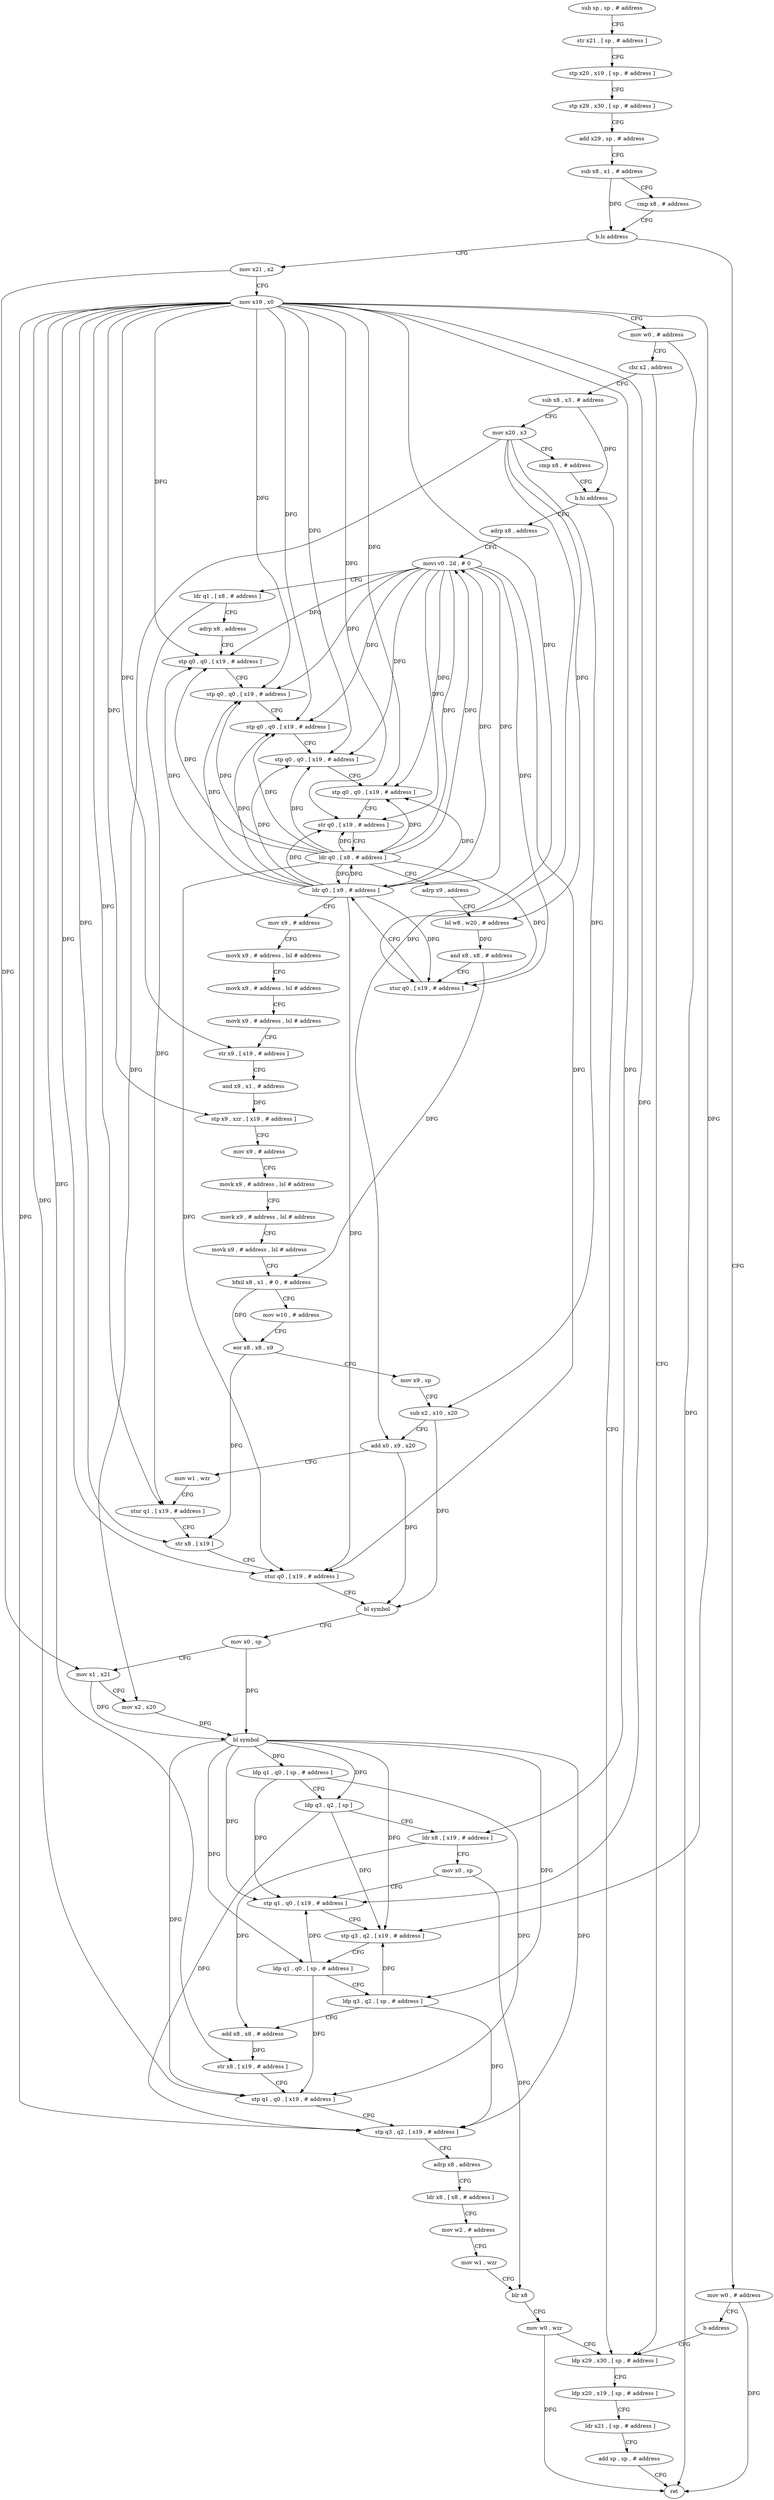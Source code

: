digraph "func" {
"4209084" [label = "sub sp , sp , # address" ]
"4209088" [label = "str x21 , [ sp , # address ]" ]
"4209092" [label = "stp x20 , x19 , [ sp , # address ]" ]
"4209096" [label = "stp x29 , x30 , [ sp , # address ]" ]
"4209100" [label = "add x29 , sp , # address" ]
"4209104" [label = "sub x8 , x1 , # address" ]
"4209108" [label = "cmp x8 , # address" ]
"4209112" [label = "b.ls address" ]
"4209124" [label = "mov x21 , x2" ]
"4209116" [label = "mov w0 , # address" ]
"4209128" [label = "mov x19 , x0" ]
"4209132" [label = "mov w0 , # address" ]
"4209136" [label = "cbz x2 , address" ]
"4209396" [label = "ldp x29 , x30 , [ sp , # address ]" ]
"4209140" [label = "sub x8 , x3 , # address" ]
"4209120" [label = "b address" ]
"4209400" [label = "ldp x20 , x19 , [ sp , # address ]" ]
"4209404" [label = "ldr x21 , [ sp , # address ]" ]
"4209408" [label = "add sp , sp , # address" ]
"4209412" [label = "ret" ]
"4209144" [label = "mov x20 , x3" ]
"4209148" [label = "cmp x8 , # address" ]
"4209152" [label = "b.hi address" ]
"4209156" [label = "adrp x8 , address" ]
"4209160" [label = "movi v0 . 2d , # 0" ]
"4209164" [label = "ldr q1 , [ x8 , # address ]" ]
"4209168" [label = "adrp x8 , address" ]
"4209172" [label = "stp q0 , q0 , [ x19 , # address ]" ]
"4209176" [label = "stp q0 , q0 , [ x19 , # address ]" ]
"4209180" [label = "stp q0 , q0 , [ x19 , # address ]" ]
"4209184" [label = "stp q0 , q0 , [ x19 , # address ]" ]
"4209188" [label = "stp q0 , q0 , [ x19 , # address ]" ]
"4209192" [label = "str q0 , [ x19 , # address ]" ]
"4209196" [label = "ldr q0 , [ x8 , # address ]" ]
"4209200" [label = "adrp x9 , address" ]
"4209204" [label = "lsl w8 , w20 , # address" ]
"4209208" [label = "and x8 , x8 , # address" ]
"4209212" [label = "stur q0 , [ x19 , # address ]" ]
"4209216" [label = "ldr q0 , [ x9 , # address ]" ]
"4209220" [label = "mov x9 , # address" ]
"4209224" [label = "movk x9 , # address , lsl # address" ]
"4209228" [label = "movk x9 , # address , lsl # address" ]
"4209232" [label = "movk x9 , # address , lsl # address" ]
"4209236" [label = "str x9 , [ x19 , # address ]" ]
"4209240" [label = "and x9 , x1 , # address" ]
"4209244" [label = "stp x9 , xzr , [ x19 , # address ]" ]
"4209248" [label = "mov x9 , # address" ]
"4209252" [label = "movk x9 , # address , lsl # address" ]
"4209256" [label = "movk x9 , # address , lsl # address" ]
"4209260" [label = "movk x9 , # address , lsl # address" ]
"4209264" [label = "bfxil x8 , x1 , # 0 , # address" ]
"4209268" [label = "mov w10 , # address" ]
"4209272" [label = "eor x8 , x8 , x9" ]
"4209276" [label = "mov x9 , sp" ]
"4209280" [label = "sub x2 , x10 , x20" ]
"4209284" [label = "add x0 , x9 , x20" ]
"4209288" [label = "mov w1 , wzr" ]
"4209292" [label = "stur q1 , [ x19 , # address ]" ]
"4209296" [label = "str x8 , [ x19 ]" ]
"4209300" [label = "stur q0 , [ x19 , # address ]" ]
"4209304" [label = "bl symbol" ]
"4209308" [label = "mov x0 , sp" ]
"4209312" [label = "mov x1 , x21" ]
"4209316" [label = "mov x2 , x20" ]
"4209320" [label = "bl symbol" ]
"4209324" [label = "ldp q1 , q0 , [ sp , # address ]" ]
"4209328" [label = "ldp q3 , q2 , [ sp ]" ]
"4209332" [label = "ldr x8 , [ x19 , # address ]" ]
"4209336" [label = "mov x0 , sp" ]
"4209340" [label = "stp q1 , q0 , [ x19 , # address ]" ]
"4209344" [label = "stp q3 , q2 , [ x19 , # address ]" ]
"4209348" [label = "ldp q1 , q0 , [ sp , # address ]" ]
"4209352" [label = "ldp q3 , q2 , [ sp , # address ]" ]
"4209356" [label = "add x8 , x8 , # address" ]
"4209360" [label = "str x8 , [ x19 , # address ]" ]
"4209364" [label = "stp q1 , q0 , [ x19 , # address ]" ]
"4209368" [label = "stp q3 , q2 , [ x19 , # address ]" ]
"4209372" [label = "adrp x8 , address" ]
"4209376" [label = "ldr x8 , [ x8 , # address ]" ]
"4209380" [label = "mov w2 , # address" ]
"4209384" [label = "mov w1 , wzr" ]
"4209388" [label = "blr x8" ]
"4209392" [label = "mov w0 , wzr" ]
"4209084" -> "4209088" [ label = "CFG" ]
"4209088" -> "4209092" [ label = "CFG" ]
"4209092" -> "4209096" [ label = "CFG" ]
"4209096" -> "4209100" [ label = "CFG" ]
"4209100" -> "4209104" [ label = "CFG" ]
"4209104" -> "4209108" [ label = "CFG" ]
"4209104" -> "4209112" [ label = "DFG" ]
"4209108" -> "4209112" [ label = "CFG" ]
"4209112" -> "4209124" [ label = "CFG" ]
"4209112" -> "4209116" [ label = "CFG" ]
"4209124" -> "4209128" [ label = "CFG" ]
"4209124" -> "4209312" [ label = "DFG" ]
"4209116" -> "4209120" [ label = "CFG" ]
"4209116" -> "4209412" [ label = "DFG" ]
"4209128" -> "4209132" [ label = "CFG" ]
"4209128" -> "4209172" [ label = "DFG" ]
"4209128" -> "4209176" [ label = "DFG" ]
"4209128" -> "4209180" [ label = "DFG" ]
"4209128" -> "4209184" [ label = "DFG" ]
"4209128" -> "4209188" [ label = "DFG" ]
"4209128" -> "4209192" [ label = "DFG" ]
"4209128" -> "4209212" [ label = "DFG" ]
"4209128" -> "4209236" [ label = "DFG" ]
"4209128" -> "4209244" [ label = "DFG" ]
"4209128" -> "4209292" [ label = "DFG" ]
"4209128" -> "4209296" [ label = "DFG" ]
"4209128" -> "4209300" [ label = "DFG" ]
"4209128" -> "4209332" [ label = "DFG" ]
"4209128" -> "4209340" [ label = "DFG" ]
"4209128" -> "4209344" [ label = "DFG" ]
"4209128" -> "4209360" [ label = "DFG" ]
"4209128" -> "4209364" [ label = "DFG" ]
"4209128" -> "4209368" [ label = "DFG" ]
"4209132" -> "4209136" [ label = "CFG" ]
"4209132" -> "4209412" [ label = "DFG" ]
"4209136" -> "4209396" [ label = "CFG" ]
"4209136" -> "4209140" [ label = "CFG" ]
"4209396" -> "4209400" [ label = "CFG" ]
"4209140" -> "4209144" [ label = "CFG" ]
"4209140" -> "4209152" [ label = "DFG" ]
"4209120" -> "4209396" [ label = "CFG" ]
"4209400" -> "4209404" [ label = "CFG" ]
"4209404" -> "4209408" [ label = "CFG" ]
"4209408" -> "4209412" [ label = "CFG" ]
"4209144" -> "4209148" [ label = "CFG" ]
"4209144" -> "4209204" [ label = "DFG" ]
"4209144" -> "4209280" [ label = "DFG" ]
"4209144" -> "4209284" [ label = "DFG" ]
"4209144" -> "4209316" [ label = "DFG" ]
"4209148" -> "4209152" [ label = "CFG" ]
"4209152" -> "4209396" [ label = "CFG" ]
"4209152" -> "4209156" [ label = "CFG" ]
"4209156" -> "4209160" [ label = "CFG" ]
"4209160" -> "4209164" [ label = "CFG" ]
"4209160" -> "4209172" [ label = "DFG" ]
"4209160" -> "4209176" [ label = "DFG" ]
"4209160" -> "4209180" [ label = "DFG" ]
"4209160" -> "4209184" [ label = "DFG" ]
"4209160" -> "4209188" [ label = "DFG" ]
"4209160" -> "4209192" [ label = "DFG" ]
"4209160" -> "4209196" [ label = "DFG" ]
"4209160" -> "4209212" [ label = "DFG" ]
"4209160" -> "4209216" [ label = "DFG" ]
"4209160" -> "4209300" [ label = "DFG" ]
"4209164" -> "4209168" [ label = "CFG" ]
"4209164" -> "4209292" [ label = "DFG" ]
"4209168" -> "4209172" [ label = "CFG" ]
"4209172" -> "4209176" [ label = "CFG" ]
"4209176" -> "4209180" [ label = "CFG" ]
"4209180" -> "4209184" [ label = "CFG" ]
"4209184" -> "4209188" [ label = "CFG" ]
"4209188" -> "4209192" [ label = "CFG" ]
"4209192" -> "4209196" [ label = "CFG" ]
"4209196" -> "4209200" [ label = "CFG" ]
"4209196" -> "4209160" [ label = "DFG" ]
"4209196" -> "4209172" [ label = "DFG" ]
"4209196" -> "4209176" [ label = "DFG" ]
"4209196" -> "4209180" [ label = "DFG" ]
"4209196" -> "4209184" [ label = "DFG" ]
"4209196" -> "4209188" [ label = "DFG" ]
"4209196" -> "4209192" [ label = "DFG" ]
"4209196" -> "4209212" [ label = "DFG" ]
"4209196" -> "4209216" [ label = "DFG" ]
"4209196" -> "4209300" [ label = "DFG" ]
"4209200" -> "4209204" [ label = "CFG" ]
"4209204" -> "4209208" [ label = "DFG" ]
"4209208" -> "4209212" [ label = "CFG" ]
"4209208" -> "4209264" [ label = "DFG" ]
"4209212" -> "4209216" [ label = "CFG" ]
"4209216" -> "4209220" [ label = "CFG" ]
"4209216" -> "4209160" [ label = "DFG" ]
"4209216" -> "4209172" [ label = "DFG" ]
"4209216" -> "4209176" [ label = "DFG" ]
"4209216" -> "4209180" [ label = "DFG" ]
"4209216" -> "4209184" [ label = "DFG" ]
"4209216" -> "4209188" [ label = "DFG" ]
"4209216" -> "4209192" [ label = "DFG" ]
"4209216" -> "4209196" [ label = "DFG" ]
"4209216" -> "4209212" [ label = "DFG" ]
"4209216" -> "4209300" [ label = "DFG" ]
"4209220" -> "4209224" [ label = "CFG" ]
"4209224" -> "4209228" [ label = "CFG" ]
"4209228" -> "4209232" [ label = "CFG" ]
"4209232" -> "4209236" [ label = "CFG" ]
"4209236" -> "4209240" [ label = "CFG" ]
"4209240" -> "4209244" [ label = "DFG" ]
"4209244" -> "4209248" [ label = "CFG" ]
"4209248" -> "4209252" [ label = "CFG" ]
"4209252" -> "4209256" [ label = "CFG" ]
"4209256" -> "4209260" [ label = "CFG" ]
"4209260" -> "4209264" [ label = "CFG" ]
"4209264" -> "4209268" [ label = "CFG" ]
"4209264" -> "4209272" [ label = "DFG" ]
"4209268" -> "4209272" [ label = "CFG" ]
"4209272" -> "4209276" [ label = "CFG" ]
"4209272" -> "4209296" [ label = "DFG" ]
"4209276" -> "4209280" [ label = "CFG" ]
"4209280" -> "4209284" [ label = "CFG" ]
"4209280" -> "4209304" [ label = "DFG" ]
"4209284" -> "4209288" [ label = "CFG" ]
"4209284" -> "4209304" [ label = "DFG" ]
"4209288" -> "4209292" [ label = "CFG" ]
"4209292" -> "4209296" [ label = "CFG" ]
"4209296" -> "4209300" [ label = "CFG" ]
"4209300" -> "4209304" [ label = "CFG" ]
"4209304" -> "4209308" [ label = "CFG" ]
"4209308" -> "4209312" [ label = "CFG" ]
"4209308" -> "4209320" [ label = "DFG" ]
"4209312" -> "4209316" [ label = "CFG" ]
"4209312" -> "4209320" [ label = "DFG" ]
"4209316" -> "4209320" [ label = "DFG" ]
"4209320" -> "4209324" [ label = "DFG" ]
"4209320" -> "4209340" [ label = "DFG" ]
"4209320" -> "4209348" [ label = "DFG" ]
"4209320" -> "4209364" [ label = "DFG" ]
"4209320" -> "4209328" [ label = "DFG" ]
"4209320" -> "4209344" [ label = "DFG" ]
"4209320" -> "4209352" [ label = "DFG" ]
"4209320" -> "4209368" [ label = "DFG" ]
"4209324" -> "4209328" [ label = "CFG" ]
"4209324" -> "4209340" [ label = "DFG" ]
"4209324" -> "4209364" [ label = "DFG" ]
"4209328" -> "4209332" [ label = "CFG" ]
"4209328" -> "4209344" [ label = "DFG" ]
"4209328" -> "4209368" [ label = "DFG" ]
"4209332" -> "4209336" [ label = "CFG" ]
"4209332" -> "4209356" [ label = "DFG" ]
"4209336" -> "4209340" [ label = "CFG" ]
"4209336" -> "4209388" [ label = "DFG" ]
"4209340" -> "4209344" [ label = "CFG" ]
"4209344" -> "4209348" [ label = "CFG" ]
"4209348" -> "4209352" [ label = "CFG" ]
"4209348" -> "4209340" [ label = "DFG" ]
"4209348" -> "4209364" [ label = "DFG" ]
"4209352" -> "4209356" [ label = "CFG" ]
"4209352" -> "4209344" [ label = "DFG" ]
"4209352" -> "4209368" [ label = "DFG" ]
"4209356" -> "4209360" [ label = "DFG" ]
"4209360" -> "4209364" [ label = "CFG" ]
"4209364" -> "4209368" [ label = "CFG" ]
"4209368" -> "4209372" [ label = "CFG" ]
"4209372" -> "4209376" [ label = "CFG" ]
"4209376" -> "4209380" [ label = "CFG" ]
"4209380" -> "4209384" [ label = "CFG" ]
"4209384" -> "4209388" [ label = "CFG" ]
"4209388" -> "4209392" [ label = "CFG" ]
"4209392" -> "4209396" [ label = "CFG" ]
"4209392" -> "4209412" [ label = "DFG" ]
}
